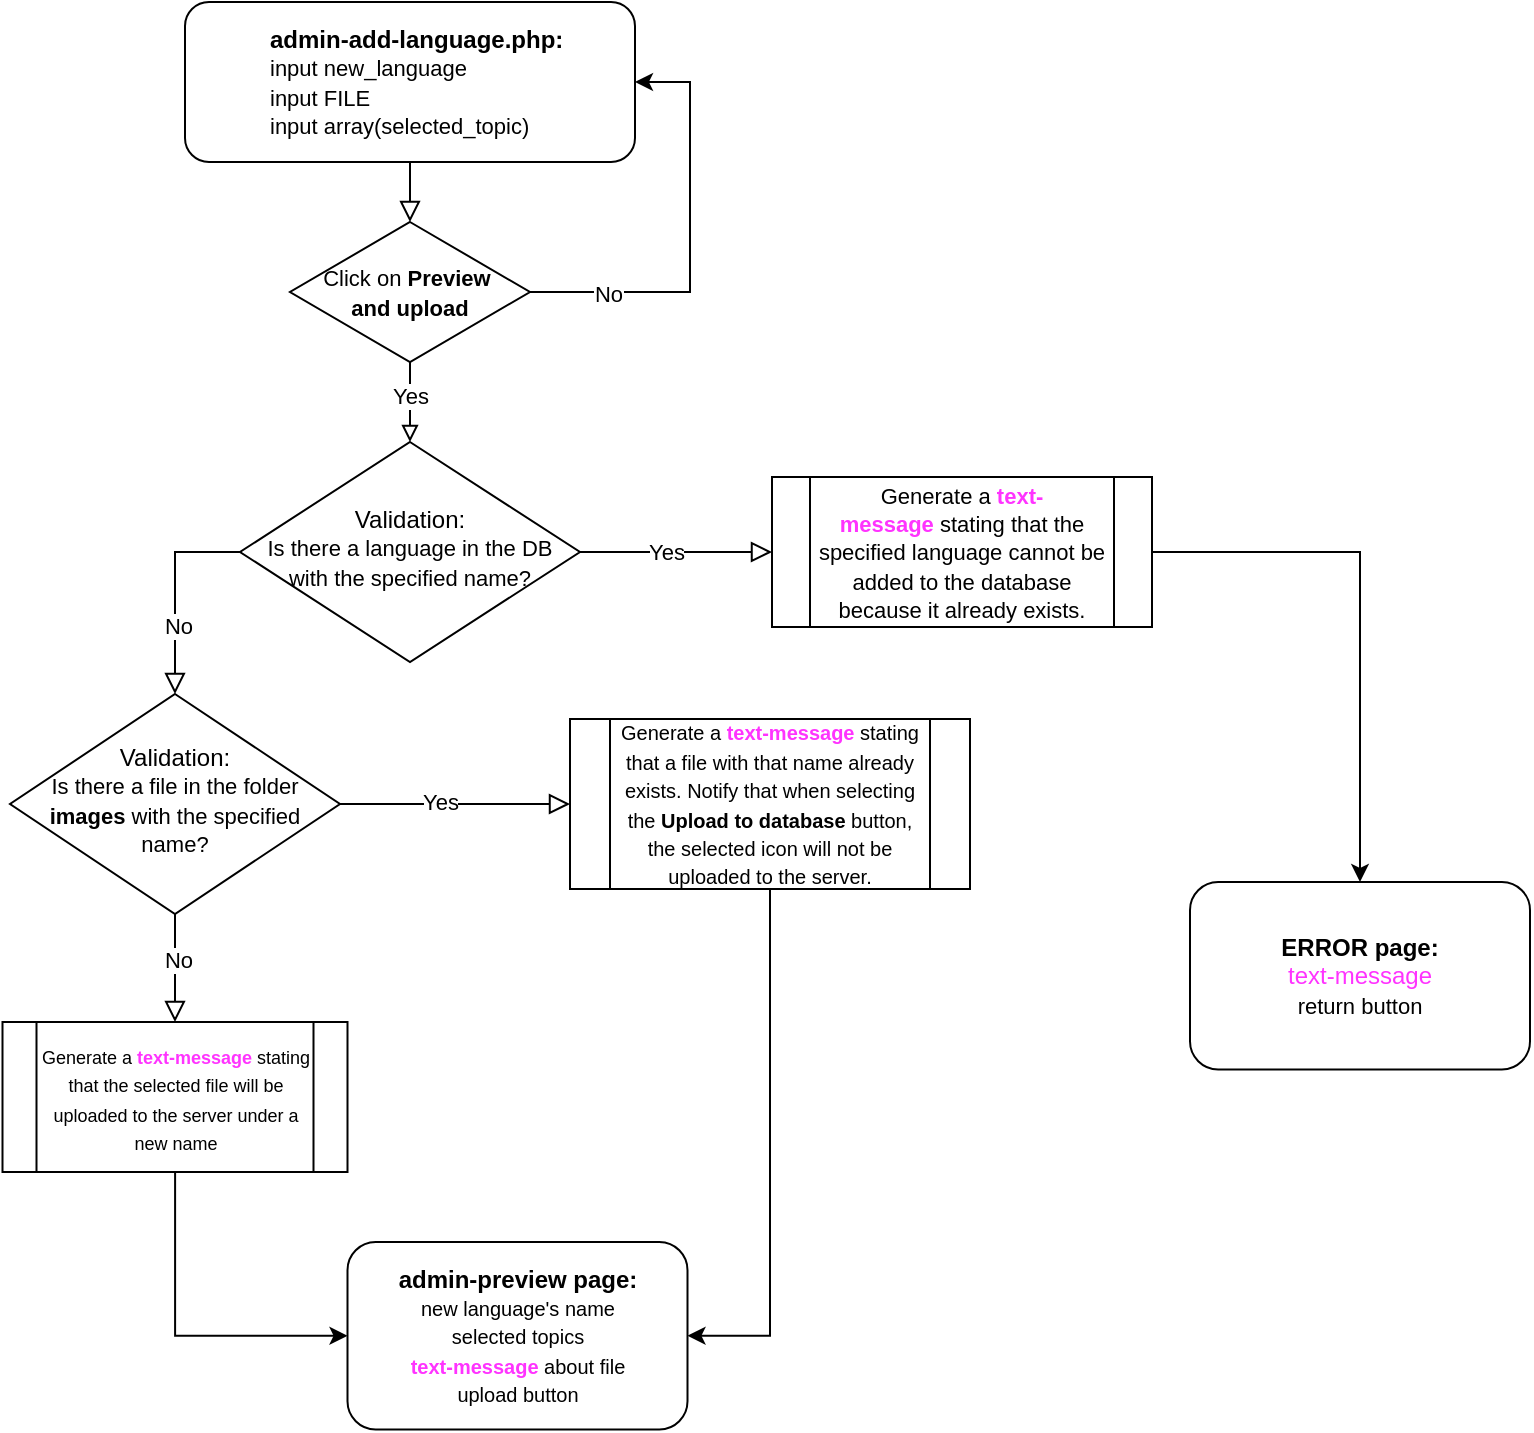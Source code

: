 <mxfile version="27.1.4">
  <diagram id="C5RBs43oDa-KdzZeNtuy" name="Page-1">
    <mxGraphModel dx="1246" dy="721" grid="1" gridSize="10" guides="1" tooltips="1" connect="1" arrows="1" fold="1" page="1" pageScale="1" pageWidth="827" pageHeight="1169" math="0" shadow="0">
      <root>
        <mxCell id="WIyWlLk6GJQsqaUBKTNV-0" />
        <mxCell id="WIyWlLk6GJQsqaUBKTNV-1" parent="WIyWlLk6GJQsqaUBKTNV-0" />
        <mxCell id="WIyWlLk6GJQsqaUBKTNV-2" value="" style="rounded=0;html=1;jettySize=auto;orthogonalLoop=1;fontSize=11;endArrow=block;endFill=0;endSize=8;strokeWidth=1;shadow=0;labelBackgroundColor=none;edgeStyle=orthogonalEdgeStyle;entryX=0.5;entryY=0;entryDx=0;entryDy=0;" parent="WIyWlLk6GJQsqaUBKTNV-1" source="WIyWlLk6GJQsqaUBKTNV-3" target="2hvqbSInmmnq6eASUOTg-1" edge="1">
          <mxGeometry relative="1" as="geometry">
            <mxPoint x="220" y="130" as="targetPoint" />
          </mxGeometry>
        </mxCell>
        <mxCell id="WIyWlLk6GJQsqaUBKTNV-3" value="&lt;blockquote style=&quot;margin: 0 0 0 40px; border: none; padding: 0px;&quot;&gt;&lt;div&gt;&lt;b&gt;admin-add-language.php:&lt;/b&gt;&lt;/div&gt;&lt;/blockquote&gt;&lt;blockquote style=&quot;margin: 0 0 0 40px; border: none; padding: 0px;&quot;&gt;&lt;font style=&quot;font-size: 11px;&quot;&gt;input new_language&lt;/font&gt;&lt;div&gt;&lt;font style=&quot;font-size: 11px;&quot;&gt;input FILE&lt;/font&gt;&lt;/div&gt;&lt;div&gt;&lt;font style=&quot;font-size: 11px;&quot;&gt;input array(selected_topic)&lt;/font&gt;&lt;/div&gt;&lt;/blockquote&gt;" style="rounded=1;whiteSpace=wrap;html=1;fontSize=12;glass=0;strokeWidth=1;shadow=0;align=left;" parent="WIyWlLk6GJQsqaUBKTNV-1" vertex="1">
          <mxGeometry x="107.5" y="10" width="225" height="80" as="geometry" />
        </mxCell>
        <mxCell id="WIyWlLk6GJQsqaUBKTNV-4" value="" style="rounded=0;html=1;jettySize=auto;orthogonalLoop=1;fontSize=11;endArrow=block;endFill=0;endSize=8;strokeWidth=1;shadow=0;labelBackgroundColor=none;edgeStyle=orthogonalEdgeStyle;exitX=0;exitY=0.5;exitDx=0;exitDy=0;" parent="WIyWlLk6GJQsqaUBKTNV-1" source="WIyWlLk6GJQsqaUBKTNV-6" target="WIyWlLk6GJQsqaUBKTNV-10" edge="1">
          <mxGeometry y="20" relative="1" as="geometry">
            <mxPoint as="offset" />
          </mxGeometry>
        </mxCell>
        <mxCell id="2hvqbSInmmnq6eASUOTg-9" value="No" style="edgeLabel;html=1;align=center;verticalAlign=middle;resizable=0;points=[];" parent="WIyWlLk6GJQsqaUBKTNV-4" vertex="1" connectable="0">
          <mxGeometry x="-0.363" y="1" relative="1" as="geometry">
            <mxPoint y="36" as="offset" />
          </mxGeometry>
        </mxCell>
        <mxCell id="WIyWlLk6GJQsqaUBKTNV-5" value="" style="edgeStyle=orthogonalEdgeStyle;rounded=0;html=1;jettySize=auto;orthogonalLoop=1;fontSize=11;endArrow=block;endFill=0;endSize=8;strokeWidth=1;shadow=0;labelBackgroundColor=none;entryX=0;entryY=0.5;entryDx=0;entryDy=0;" parent="WIyWlLk6GJQsqaUBKTNV-1" source="WIyWlLk6GJQsqaUBKTNV-6" target="2hvqbSInmmnq6eASUOTg-0" edge="1">
          <mxGeometry y="10" relative="1" as="geometry">
            <mxPoint as="offset" />
            <mxPoint x="350" y="240" as="targetPoint" />
          </mxGeometry>
        </mxCell>
        <mxCell id="2hvqbSInmmnq6eASUOTg-8" value="Yes" style="edgeLabel;html=1;align=center;verticalAlign=middle;resizable=0;points=[];" parent="WIyWlLk6GJQsqaUBKTNV-5" vertex="1" connectable="0">
          <mxGeometry x="-0.117" y="-1" relative="1" as="geometry">
            <mxPoint y="-1" as="offset" />
          </mxGeometry>
        </mxCell>
        <mxCell id="WIyWlLk6GJQsqaUBKTNV-6" value="Validation:&lt;div&gt;&lt;font style=&quot;font-size: 11px;&quot;&gt;Is there a language in the DB with the specified name?&lt;/font&gt;&lt;/div&gt;" style="rhombus;whiteSpace=wrap;html=1;shadow=0;fontFamily=Helvetica;fontSize=12;align=center;strokeWidth=1;spacing=6;spacingTop=-4;" parent="WIyWlLk6GJQsqaUBKTNV-1" vertex="1">
          <mxGeometry x="135" y="230" width="170" height="110" as="geometry" />
        </mxCell>
        <mxCell id="WIyWlLk6GJQsqaUBKTNV-7" value="&lt;font&gt;&lt;b style=&quot;&quot;&gt;ERROR page:&lt;/b&gt;&lt;/font&gt;&lt;div&gt;&lt;font style=&quot;color: rgb(255, 51, 255);&quot;&gt;text-message&lt;br&gt;&lt;/font&gt;&lt;div&gt;&lt;span style=&quot;font-size: 11px;&quot;&gt;return button&lt;/span&gt;&lt;/div&gt;&lt;/div&gt;" style="rounded=1;whiteSpace=wrap;html=1;fontSize=12;glass=0;strokeWidth=1;shadow=0;" parent="WIyWlLk6GJQsqaUBKTNV-1" vertex="1">
          <mxGeometry x="610" y="450" width="170" height="93.75" as="geometry" />
        </mxCell>
        <mxCell id="WIyWlLk6GJQsqaUBKTNV-8" value="" style="rounded=0;html=1;jettySize=auto;orthogonalLoop=1;fontSize=11;endArrow=block;endFill=0;endSize=8;strokeWidth=1;shadow=0;labelBackgroundColor=none;edgeStyle=orthogonalEdgeStyle;entryX=0.5;entryY=0;entryDx=0;entryDy=0;" parent="WIyWlLk6GJQsqaUBKTNV-1" source="WIyWlLk6GJQsqaUBKTNV-10" target="2hvqbSInmmnq6eASUOTg-10" edge="1">
          <mxGeometry x="0.333" y="20" relative="1" as="geometry">
            <mxPoint as="offset" />
            <mxPoint x="102.5" y="530" as="targetPoint" />
          </mxGeometry>
        </mxCell>
        <mxCell id="2hvqbSInmmnq6eASUOTg-12" value="No" style="edgeLabel;html=1;align=center;verticalAlign=middle;resizable=0;points=[];" parent="WIyWlLk6GJQsqaUBKTNV-8" vertex="1" connectable="0">
          <mxGeometry x="-0.148" y="1" relative="1" as="geometry">
            <mxPoint as="offset" />
          </mxGeometry>
        </mxCell>
        <mxCell id="WIyWlLk6GJQsqaUBKTNV-9" value="" style="edgeStyle=orthogonalEdgeStyle;rounded=0;html=1;jettySize=auto;orthogonalLoop=1;fontSize=11;endArrow=block;endFill=0;endSize=8;strokeWidth=1;shadow=0;labelBackgroundColor=none;entryX=0;entryY=0.5;entryDx=0;entryDy=0;" parent="WIyWlLk6GJQsqaUBKTNV-1" source="WIyWlLk6GJQsqaUBKTNV-10" target="2hvqbSInmmnq6eASUOTg-15" edge="1">
          <mxGeometry y="10" relative="1" as="geometry">
            <mxPoint as="offset" />
            <mxPoint x="294.0" y="411" as="targetPoint" />
          </mxGeometry>
        </mxCell>
        <mxCell id="2hvqbSInmmnq6eASUOTg-11" value="Yes" style="edgeLabel;html=1;align=center;verticalAlign=middle;resizable=0;points=[];" parent="WIyWlLk6GJQsqaUBKTNV-9" vertex="1" connectable="0">
          <mxGeometry x="-0.137" y="1" relative="1" as="geometry">
            <mxPoint as="offset" />
          </mxGeometry>
        </mxCell>
        <mxCell id="WIyWlLk6GJQsqaUBKTNV-10" value="Validation:&lt;div&gt;&lt;font style=&quot;font-size: 11px;&quot;&gt;Is there a file in the folder &lt;b&gt;images &lt;/b&gt;with the specified name?&lt;/font&gt;&lt;/div&gt;" style="rhombus;whiteSpace=wrap;html=1;shadow=0;fontFamily=Helvetica;fontSize=12;align=center;strokeWidth=1;spacing=6;spacingTop=-4;" parent="WIyWlLk6GJQsqaUBKTNV-1" vertex="1">
          <mxGeometry x="20" y="356" width="165" height="110" as="geometry" />
        </mxCell>
        <mxCell id="2hvqbSInmmnq6eASUOTg-7" style="edgeStyle=orthogonalEdgeStyle;rounded=0;orthogonalLoop=1;jettySize=auto;html=1;entryX=0.5;entryY=0;entryDx=0;entryDy=0;" parent="WIyWlLk6GJQsqaUBKTNV-1" source="2hvqbSInmmnq6eASUOTg-0" target="WIyWlLk6GJQsqaUBKTNV-7" edge="1">
          <mxGeometry relative="1" as="geometry" />
        </mxCell>
        <mxCell id="2hvqbSInmmnq6eASUOTg-0" value="&lt;span style=&quot;font-size: 11px;&quot;&gt;Generate a &lt;b&gt;&lt;font style=&quot;color: rgb(255, 51, 255);&quot;&gt;text-&lt;/font&gt;&lt;/b&gt;&lt;/span&gt;&lt;b style=&quot;font-size: 11px;&quot;&gt;&lt;font style=&quot;color: rgb(255, 51, 255);&quot;&gt;message&lt;/font&gt;&amp;nbsp;&lt;/b&gt;&lt;span style=&quot;font-size: 11px;&quot;&gt;stating that the specified language cannot be added to the database because it already exists.&lt;/span&gt;" style="shape=process;whiteSpace=wrap;html=1;backgroundOutline=1;" parent="WIyWlLk6GJQsqaUBKTNV-1" vertex="1">
          <mxGeometry x="401" y="247.5" width="190" height="75" as="geometry" />
        </mxCell>
        <mxCell id="2hvqbSInmmnq6eASUOTg-2" style="edgeStyle=orthogonalEdgeStyle;rounded=0;orthogonalLoop=1;jettySize=auto;html=1;entryX=0.5;entryY=0;entryDx=0;entryDy=0;endArrow=block;endFill=0;" parent="WIyWlLk6GJQsqaUBKTNV-1" source="2hvqbSInmmnq6eASUOTg-1" target="WIyWlLk6GJQsqaUBKTNV-6" edge="1">
          <mxGeometry relative="1" as="geometry" />
        </mxCell>
        <mxCell id="2hvqbSInmmnq6eASUOTg-3" value="Yes" style="edgeLabel;html=1;align=center;verticalAlign=middle;resizable=0;points=[];" parent="2hvqbSInmmnq6eASUOTg-2" vertex="1" connectable="0">
          <mxGeometry x="0.249" relative="1" as="geometry">
            <mxPoint y="-8" as="offset" />
          </mxGeometry>
        </mxCell>
        <mxCell id="2hvqbSInmmnq6eASUOTg-4" style="edgeStyle=orthogonalEdgeStyle;rounded=0;orthogonalLoop=1;jettySize=auto;html=1;entryX=1;entryY=0.5;entryDx=0;entryDy=0;exitX=1;exitY=0.5;exitDx=0;exitDy=0;" parent="WIyWlLk6GJQsqaUBKTNV-1" source="2hvqbSInmmnq6eASUOTg-1" target="WIyWlLk6GJQsqaUBKTNV-3" edge="1">
          <mxGeometry relative="1" as="geometry">
            <Array as="points">
              <mxPoint x="360" y="155" />
              <mxPoint x="360" y="50" />
            </Array>
          </mxGeometry>
        </mxCell>
        <mxCell id="2hvqbSInmmnq6eASUOTg-5" value="No" style="edgeLabel;html=1;align=center;verticalAlign=middle;resizable=0;points=[];" parent="2hvqbSInmmnq6eASUOTg-4" vertex="1" connectable="0">
          <mxGeometry x="-0.638" y="-1" relative="1" as="geometry">
            <mxPoint as="offset" />
          </mxGeometry>
        </mxCell>
        <mxCell id="2hvqbSInmmnq6eASUOTg-1" value="&lt;font style=&quot;font-size: 11px;&quot;&gt;Click on&amp;nbsp;&lt;/font&gt;&lt;span style=&quot;font-size: 11px; background-color: transparent; color: light-dark(rgb(0, 0, 0), rgb(255, 255, 255));&quot;&gt;&lt;b&gt;Preview&amp;nbsp;&lt;/b&gt;&lt;/span&gt;&lt;div&gt;&lt;span style=&quot;font-size: 11px; background-color: transparent; color: light-dark(rgb(0, 0, 0), rgb(255, 255, 255));&quot;&gt;&lt;b&gt;and upload&lt;/b&gt;&lt;/span&gt;&lt;/div&gt;" style="rhombus;whiteSpace=wrap;html=1;" parent="WIyWlLk6GJQsqaUBKTNV-1" vertex="1">
          <mxGeometry x="160" y="120" width="120" height="70" as="geometry" />
        </mxCell>
        <mxCell id="2hvqbSInmmnq6eASUOTg-14" style="edgeStyle=orthogonalEdgeStyle;rounded=0;orthogonalLoop=1;jettySize=auto;html=1;entryX=0;entryY=0.5;entryDx=0;entryDy=0;" parent="WIyWlLk6GJQsqaUBKTNV-1" source="2hvqbSInmmnq6eASUOTg-10" target="2hvqbSInmmnq6eASUOTg-13" edge="1">
          <mxGeometry relative="1" as="geometry" />
        </mxCell>
        <mxCell id="2hvqbSInmmnq6eASUOTg-10" value="&lt;div&gt;&lt;font style=&quot;font-size: 9px;&quot;&gt;Generate a &lt;b style=&quot;&quot;&gt;&lt;font style=&quot;color: rgb(255, 51, 255);&quot;&gt;text-message&lt;/font&gt;&lt;/b&gt; stating that the selected file will be uploaded to the server under a new name&lt;/font&gt;&lt;/div&gt;" style="shape=process;whiteSpace=wrap;html=1;backgroundOutline=1;" parent="WIyWlLk6GJQsqaUBKTNV-1" vertex="1">
          <mxGeometry x="16.25" y="520" width="172.5" height="75" as="geometry" />
        </mxCell>
        <mxCell id="2hvqbSInmmnq6eASUOTg-13" value="&lt;font&gt;&lt;b style=&quot;&quot;&gt;admin-preview page:&lt;/b&gt;&lt;/font&gt;&lt;div&gt;&lt;font style=&quot;font-size: 10px;&quot;&gt;new language&#39;s name&lt;/font&gt;&lt;/div&gt;&lt;div&gt;&lt;font style=&quot;font-size: 10px;&quot;&gt;selected topics&lt;/font&gt;&lt;/div&gt;&lt;div&gt;&lt;font style=&quot;font-size: 10px;&quot;&gt;&lt;b&gt;&lt;font style=&quot;color: rgb(255, 51, 255);&quot;&gt;text-message&lt;/font&gt;&lt;/b&gt; about file&lt;br&gt;&lt;/font&gt;&lt;div&gt;&lt;font style=&quot;font-size: 10px;&quot;&gt;upload button&lt;/font&gt;&lt;/div&gt;&lt;/div&gt;" style="rounded=1;whiteSpace=wrap;html=1;fontSize=12;glass=0;strokeWidth=1;shadow=0;" parent="WIyWlLk6GJQsqaUBKTNV-1" vertex="1">
          <mxGeometry x="188.75" y="630" width="170" height="93.75" as="geometry" />
        </mxCell>
        <mxCell id="2hvqbSInmmnq6eASUOTg-16" style="edgeStyle=orthogonalEdgeStyle;rounded=0;orthogonalLoop=1;jettySize=auto;html=1;entryX=1;entryY=0.5;entryDx=0;entryDy=0;" parent="WIyWlLk6GJQsqaUBKTNV-1" source="2hvqbSInmmnq6eASUOTg-15" target="2hvqbSInmmnq6eASUOTg-13" edge="1">
          <mxGeometry relative="1" as="geometry" />
        </mxCell>
        <mxCell id="2hvqbSInmmnq6eASUOTg-15" value="&lt;font size=&quot;1&quot;&gt;Generate a &lt;b&gt;&lt;font style=&quot;color: rgb(255, 51, 255);&quot;&gt;text-message&lt;/font&gt;&lt;/b&gt; stating that a file with that name already exists. Notify that when selecting the &lt;b&gt;Upload to database&lt;/b&gt;&amp;nbsp;button, the selected icon will not be uploaded to the server.&lt;/font&gt;" style="shape=process;whiteSpace=wrap;html=1;backgroundOutline=1;" parent="WIyWlLk6GJQsqaUBKTNV-1" vertex="1">
          <mxGeometry x="300" y="368.5" width="200" height="85" as="geometry" />
        </mxCell>
      </root>
    </mxGraphModel>
  </diagram>
</mxfile>
